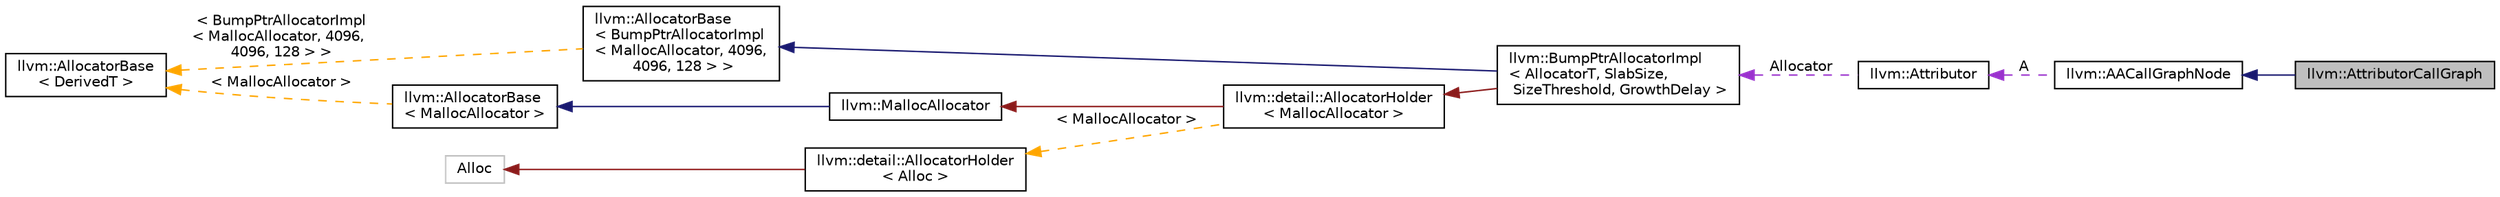 digraph "llvm::AttributorCallGraph"
{
 // LATEX_PDF_SIZE
  bgcolor="transparent";
  edge [fontname="Helvetica",fontsize="10",labelfontname="Helvetica",labelfontsize="10"];
  node [fontname="Helvetica",fontsize="10",shape=record];
  rankdir="LR";
  Node1 [label="llvm::AttributorCallGraph",height=0.2,width=0.4,color="black", fillcolor="grey75", style="filled", fontcolor="black",tooltip=" "];
  Node2 -> Node1 [dir="back",color="midnightblue",fontsize="10",style="solid",fontname="Helvetica"];
  Node2 [label="llvm::AACallGraphNode",height=0.2,width=0.4,color="black",URL="$structllvm_1_1AACallGraphNode.html",tooltip=" "];
  Node3 -> Node2 [dir="back",color="darkorchid3",fontsize="10",style="dashed",label=" A" ,fontname="Helvetica"];
  Node3 [label="llvm::Attributor",height=0.2,width=0.4,color="black",URL="$structllvm_1_1Attributor.html",tooltip="The fixpoint analysis framework that orchestrates the attribute deduction."];
  Node4 -> Node3 [dir="back",color="darkorchid3",fontsize="10",style="dashed",label=" Allocator" ,fontname="Helvetica"];
  Node4 [label="llvm::BumpPtrAllocatorImpl\l\< AllocatorT, SlabSize,\l SizeThreshold, GrowthDelay \>",height=0.2,width=0.4,color="black",URL="$classllvm_1_1BumpPtrAllocatorImpl.html",tooltip="Allocate memory in an ever growing pool, as if by bump-pointer."];
  Node5 -> Node4 [dir="back",color="midnightblue",fontsize="10",style="solid",fontname="Helvetica"];
  Node5 [label="llvm::AllocatorBase\l\< BumpPtrAllocatorImpl\l\< MallocAllocator, 4096,\l 4096, 128 \> \>",height=0.2,width=0.4,color="black",URL="$classllvm_1_1AllocatorBase.html",tooltip=" "];
  Node6 -> Node5 [dir="back",color="orange",fontsize="10",style="dashed",label=" \< BumpPtrAllocatorImpl\l\< MallocAllocator, 4096,\l 4096, 128 \> \>" ,fontname="Helvetica"];
  Node6 [label="llvm::AllocatorBase\l\< DerivedT \>",height=0.2,width=0.4,color="black",URL="$classllvm_1_1AllocatorBase.html",tooltip="CRTP base class providing obvious overloads for the core Allocate() methods of LLVM-style allocators."];
  Node7 -> Node4 [dir="back",color="firebrick4",fontsize="10",style="solid",fontname="Helvetica"];
  Node7 [label="llvm::detail::AllocatorHolder\l\< MallocAllocator \>",height=0.2,width=0.4,color="black",URL="$classllvm_1_1detail_1_1AllocatorHolder.html",tooltip=" "];
  Node8 -> Node7 [dir="back",color="firebrick4",fontsize="10",style="solid",fontname="Helvetica"];
  Node8 [label="llvm::MallocAllocator",height=0.2,width=0.4,color="black",URL="$classllvm_1_1MallocAllocator.html",tooltip=" "];
  Node9 -> Node8 [dir="back",color="midnightblue",fontsize="10",style="solid",fontname="Helvetica"];
  Node9 [label="llvm::AllocatorBase\l\< MallocAllocator \>",height=0.2,width=0.4,color="black",URL="$classllvm_1_1AllocatorBase.html",tooltip=" "];
  Node6 -> Node9 [dir="back",color="orange",fontsize="10",style="dashed",label=" \< MallocAllocator \>" ,fontname="Helvetica"];
  Node10 -> Node7 [dir="back",color="orange",fontsize="10",style="dashed",label=" \< MallocAllocator \>" ,fontname="Helvetica"];
  Node10 [label="llvm::detail::AllocatorHolder\l\< Alloc \>",height=0.2,width=0.4,color="black",URL="$classllvm_1_1detail_1_1AllocatorHolder.html",tooltip=" "];
  Node11 -> Node10 [dir="back",color="firebrick4",fontsize="10",style="solid",fontname="Helvetica"];
  Node11 [label="Alloc",height=0.2,width=0.4,color="grey75",tooltip=" "];
}
